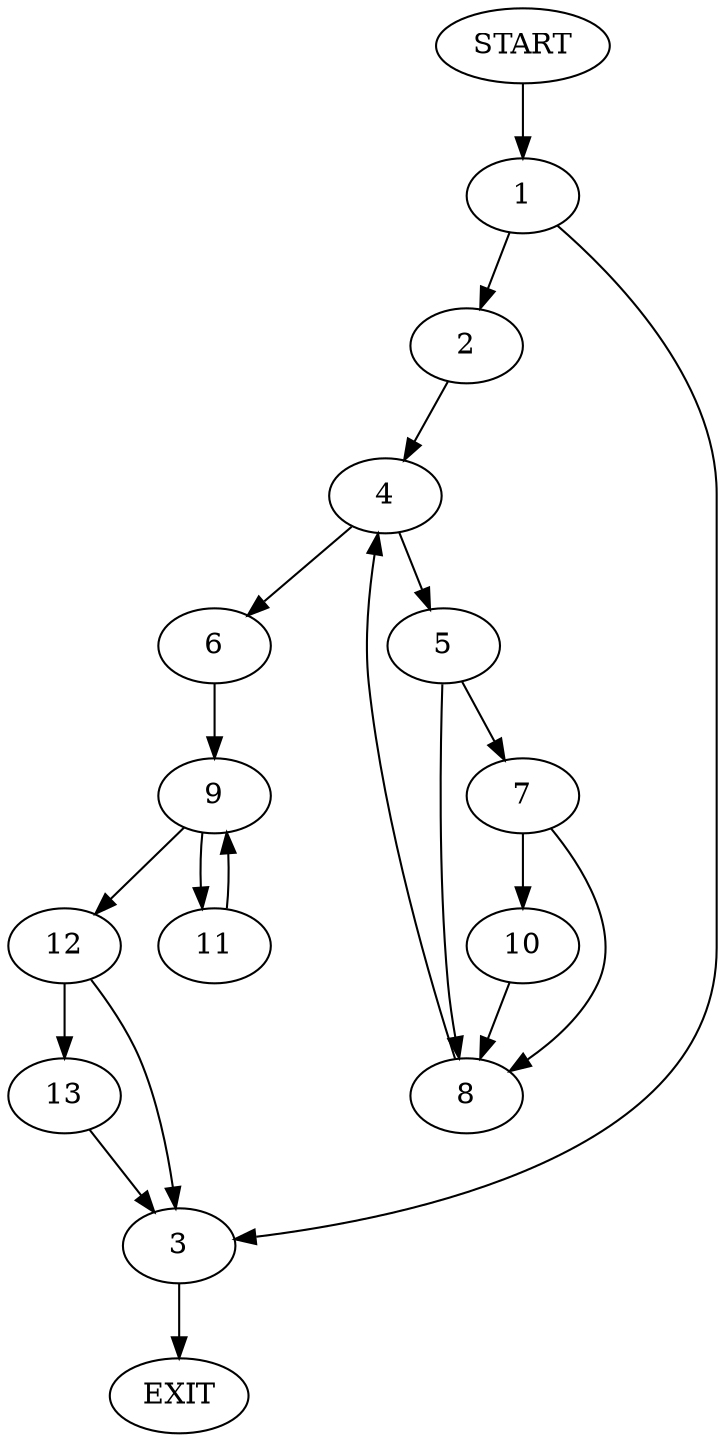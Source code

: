 digraph {
0 [label="START"]
14 [label="EXIT"]
0 -> 1
1 -> 2
1 -> 3
3 -> 14
2 -> 4
4 -> 5
4 -> 6
5 -> 7
5 -> 8
6 -> 9
8 -> 4
7 -> 10
7 -> 8
10 -> 8
9 -> 11
9 -> 12
12 -> 13
12 -> 3
11 -> 9
13 -> 3
}
